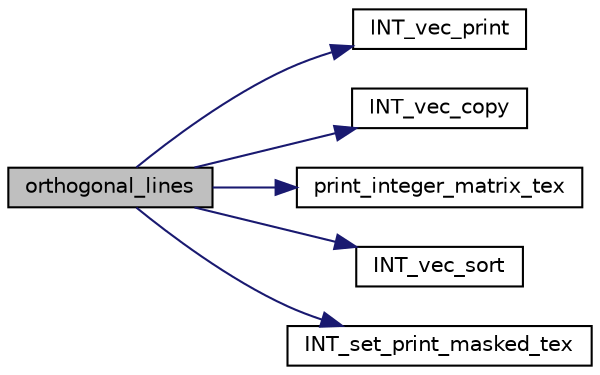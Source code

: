 digraph "orthogonal_lines"
{
  edge [fontname="Helvetica",fontsize="10",labelfontname="Helvetica",labelfontsize="10"];
  node [fontname="Helvetica",fontsize="10",shape=record];
  rankdir="LR";
  Node100 [label="orthogonal_lines",height=0.2,width=0.4,color="black", fillcolor="grey75", style="filled", fontcolor="black"];
  Node100 -> Node101 [color="midnightblue",fontsize="10",style="solid",fontname="Helvetica"];
  Node101 [label="INT_vec_print",height=0.2,width=0.4,color="black", fillcolor="white", style="filled",URL="$df/dbf/sajeeb_8_c.html#a79a5901af0b47dd0d694109543c027fe"];
  Node100 -> Node102 [color="midnightblue",fontsize="10",style="solid",fontname="Helvetica"];
  Node102 [label="INT_vec_copy",height=0.2,width=0.4,color="black", fillcolor="white", style="filled",URL="$df/dbf/sajeeb_8_c.html#ac2d875e27e009af6ec04d17254d11075"];
  Node100 -> Node103 [color="midnightblue",fontsize="10",style="solid",fontname="Helvetica"];
  Node103 [label="print_integer_matrix_tex",height=0.2,width=0.4,color="black", fillcolor="white", style="filled",URL="$d5/db4/io__and__os_8h.html#aef00fc6ceb34669a3d92944906509bd1"];
  Node100 -> Node104 [color="midnightblue",fontsize="10",style="solid",fontname="Helvetica"];
  Node104 [label="INT_vec_sort",height=0.2,width=0.4,color="black", fillcolor="white", style="filled",URL="$d5/de2/foundations_2data__structures_2data__structures_8h.html#a877cf6c0867f8a8e7c199476e640eca5"];
  Node100 -> Node105 [color="midnightblue",fontsize="10",style="solid",fontname="Helvetica"];
  Node105 [label="INT_set_print_masked_tex",height=0.2,width=0.4,color="black", fillcolor="white", style="filled",URL="$d5/db4/io__and__os_8h.html#a77a67d3c39400747df4a4af7d9b3b37a"];
}
